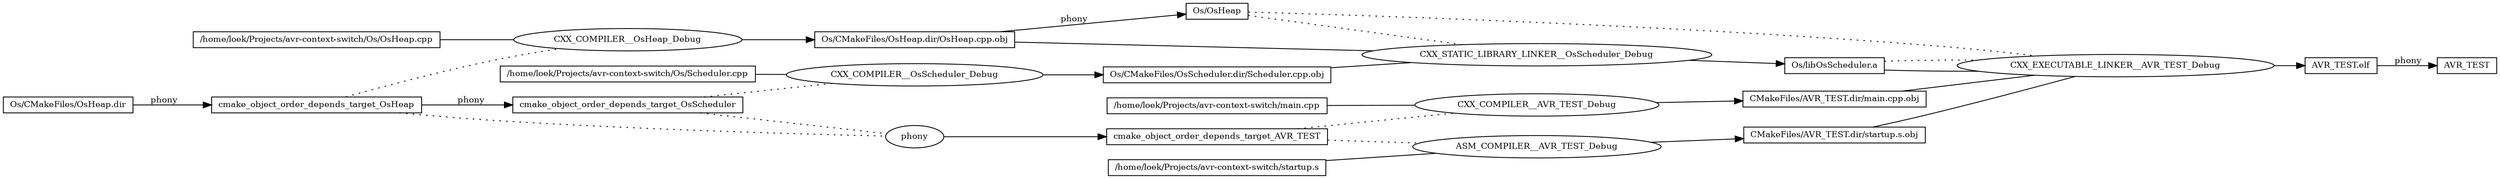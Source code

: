digraph ninja {
rankdir="LR"
node [fontsize=10, shape=box, height=0.25]
edge [fontsize=10]
"0x555d8c0f0ce0" [label="AVR_TEST"]
"0x555d8c0ebb40" -> "0x555d8c0f0ce0" [label=" phony"]
"0x555d8c0ebb40" [label="AVR_TEST.elf"]
"0x555d8c0ebad0" [label="CXX_EXECUTABLE_LINKER__AVR_TEST_Debug", shape=ellipse]
"0x555d8c0ebad0" -> "0x555d8c0ebb40"
"0x555d8c0eab40" -> "0x555d8c0ebad0" [arrowhead=none]
"0x555d8c0eb2e0" -> "0x555d8c0ebad0" [arrowhead=none]
"0x555d8c0ebc40" -> "0x555d8c0ebad0" [arrowhead=none]
"0x555d8c0ebd00" -> "0x555d8c0ebad0" [arrowhead=none style=dotted]
"0x555d8c0ebc40" -> "0x555d8c0ebad0" [arrowhead=none style=dotted]
"0x555d8c0eab40" [label="CMakeFiles/AVR_TEST.dir/main.cpp.obj"]
"0x555d8c0eaad0" [label="CXX_COMPILER__AVR_TEST_Debug", shape=ellipse]
"0x555d8c0eaad0" -> "0x555d8c0eab40"
"0x555d8c0eabe0" -> "0x555d8c0eaad0" [arrowhead=none]
"0x555d8c0e6600" -> "0x555d8c0eaad0" [arrowhead=none style=dotted]
"0x555d8c0eabe0" [label="/home/loek/Projects/avr-context-switch/main.cpp"]
"0x555d8c0e6600" [label="cmake_object_order_depends_target_AVR_TEST"]
"0x555d8c0e6530" [label="phony", shape=ellipse]
"0x555d8c0e6530" -> "0x555d8c0e6600"
"0x555d8c0e6740" -> "0x555d8c0e6530" [arrowhead=none style=dotted]
"0x555d8c0e6840" -> "0x555d8c0e6530" [arrowhead=none style=dotted]
"0x555d8c0e6740" [label="cmake_object_order_depends_target_OsHeap"]
"0x555d8c0eeb30" -> "0x555d8c0e6740" [label=" phony"]
"0x555d8c0eeb30" [label="Os/CMakeFiles/OsHeap.dir"]
"0x555d8c0e6840" [label="cmake_object_order_depends_target_OsScheduler"]
"0x555d8c0e6740" -> "0x555d8c0e6840" [label=" phony"]
"0x555d8c0eb2e0" [label="CMakeFiles/AVR_TEST.dir/startup.s.obj"]
"0x555d8c0eb240" [label="ASM_COMPILER__AVR_TEST_Debug", shape=ellipse]
"0x555d8c0eb240" -> "0x555d8c0eb2e0"
"0x555d8c0eb380" -> "0x555d8c0eb240" [arrowhead=none]
"0x555d8c0e6600" -> "0x555d8c0eb240" [arrowhead=none style=dotted]
"0x555d8c0eb380" [label="/home/loek/Projects/avr-context-switch/startup.s"]
"0x555d8c0ebc40" [label="Os/libOsScheduler.a"]
"0x555d8c0f0180" [label="CXX_STATIC_LIBRARY_LINKER__OsScheduler_Debug", shape=ellipse]
"0x555d8c0f0180" -> "0x555d8c0ebc40"
"0x555d8c0ef210" -> "0x555d8c0f0180" [arrowhead=none]
"0x555d8c0efa90" -> "0x555d8c0f0180" [arrowhead=none]
"0x555d8c0ebd00" -> "0x555d8c0f0180" [arrowhead=none style=dotted]
"0x555d8c0ef210" [label="Os/CMakeFiles/OsHeap.dir/OsHeap.cpp.obj"]
"0x555d8c0ef1a0" [label="CXX_COMPILER__OsHeap_Debug", shape=ellipse]
"0x555d8c0ef1a0" -> "0x555d8c0ef210"
"0x555d8c0ef2a0" -> "0x555d8c0ef1a0" [arrowhead=none]
"0x555d8c0e6740" -> "0x555d8c0ef1a0" [arrowhead=none style=dotted]
"0x555d8c0ef2a0" [label="/home/loek/Projects/avr-context-switch/Os/OsHeap.cpp"]
"0x555d8c0efa90" [label="Os/CMakeFiles/OsScheduler.dir/Scheduler.cpp.obj"]
"0x555d8c0efa20" [label="CXX_COMPILER__OsScheduler_Debug", shape=ellipse]
"0x555d8c0efa20" -> "0x555d8c0efa90"
"0x555d8c0efb40" -> "0x555d8c0efa20" [arrowhead=none]
"0x555d8c0e6840" -> "0x555d8c0efa20" [arrowhead=none style=dotted]
"0x555d8c0efb40" [label="/home/loek/Projects/avr-context-switch/Os/Scheduler.cpp"]
"0x555d8c0ebd00" [label="Os/OsHeap"]
"0x555d8c0ef210" -> "0x555d8c0ebd00" [label=" phony"]
}
